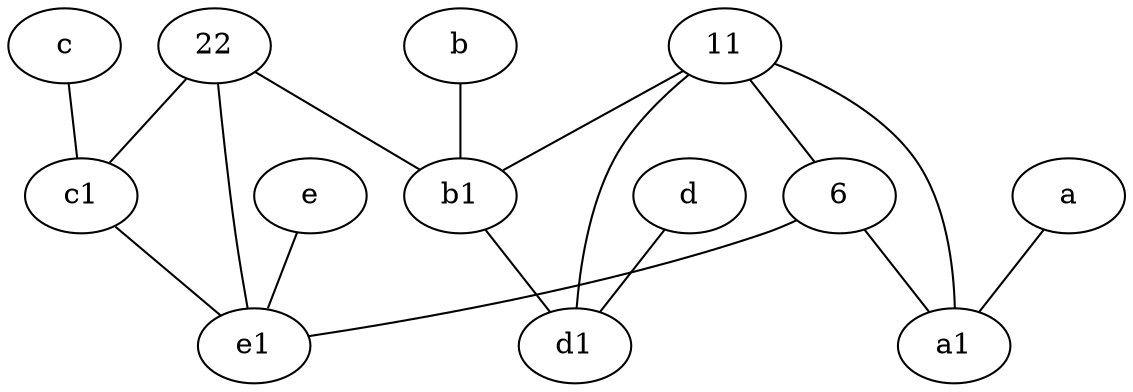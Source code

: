 graph {
	node [labelfontsize=50]
	6 [labelfontsize=50]
	b [labelfontsize=50 pos="10,4!"]
	a [labelfontsize=50 pos="8,2!"]
	d1 [labelfontsize=50 pos="3,5!"]
	22 [labelfontsize=50]
	c [labelfontsize=50 pos="4.5,2!"]
	c1 [labelfontsize=50 pos="4.5,3!"]
	d [labelfontsize=50 pos="2,5!"]
	e [labelfontsize=50 pos="7,9!"]
	e1 [labelfontsize=50 pos="7,7!"]
	11 [labelfontsize=50]
	a1 [labelfontsize=50 pos="8,3!"]
	b1 [labelfontsize=50 pos="9,4!"]
	c -- c1
	11 -- b1
	d -- d1
	22 -- e1
	a -- a1
	6 -- e1
	22 -- b1
	c1 -- e1
	11 -- 6
	11 -- a1
	11 -- d1
	e -- e1
	b1 -- d1
	6 -- a1
	b -- b1
	22 -- c1
}
